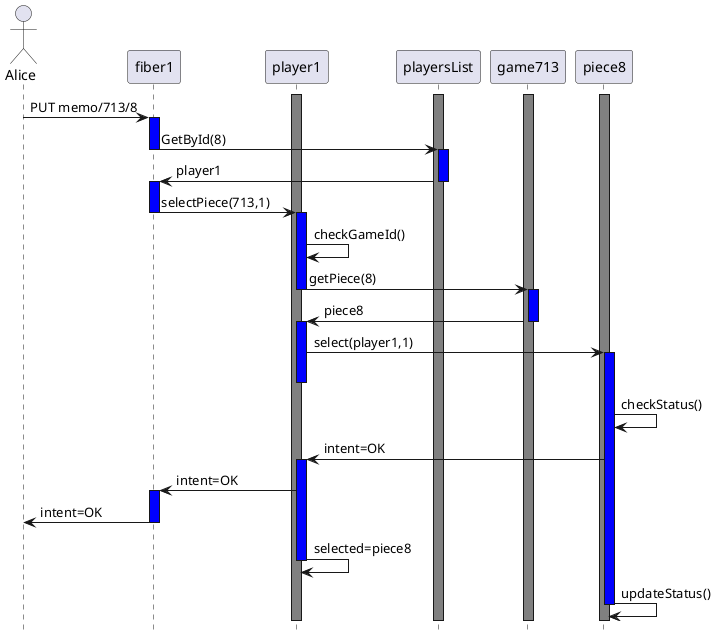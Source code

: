 @startuml uc_select_ok
hide footbox

actor Alice
participant fiber1
participant player1
participant playersList
participant game713
participant piece8

activate playersList #gray
activate player1 #gray
activate game713 #gray
activate piece8 #gray

Alice -> fiber1 : PUT memo/713/8
activate fiber1 #blue
fiber1 -> playersList : GetById(8)
deactivate fiber1
activate playersList #blue

playersList -> fiber1 : player1
deactivate playersList
activate fiber1 #blue

fiber1 -> player1 : selectPiece(713,1)
deactivate fiber1
activate player1 #blue

player1 -> player1 : checkGameId()

player1 -> game713 : getPiece(8)
deactivate player1
activate game713 #blue

game713 -> player1 : piece8
deactivate game713
activate player1 #blue

player1 -> piece8 : select(player1,1)
activate piece8 #blue
deactivate player1

piece8 -> piece8 : checkStatus()

piece8 -> player1 : intent=OK
activate player1 #blue

player1 -> fiber1 : intent=OK
activate fiber1 #blue

fiber1 -> Alice : intent=OK
deactivate fiber1

player1 -> player1 : selected=piece8
deactivate player1

piece8 -> piece8 : updateStatus()
deactivate piece8
@enduml

@startuml uc_select_collide
hide footbox

actor Alice
participant fiber1
participant player1
participant playersList
participant game713
participant piece8
participant player2
participant fiber2
actor Bob

activate playersList #gray
activate player1 #gray
activate game713 #gray
activate piece8 #gray
activate player2 #gray

Alice -> fiber1 : PUT memo/713/8
activate fiber1 #blue
fiber1 -> playersList : GetById(1)
deactivate fiber1
activate playersList #blue

Bob -> fiber2 : PUT memo/713/8
activate fiber2 #red
fiber2 -> playersList : GetById(2)
deactivate fiber2
playersList -> fiber1 : player1
deactivate playersList
activate fiber1 #blue

playersList -> playersList : <-
activate playersList #red
playersList -> fiber2 : player2
deactivate playersList
activate fiber2 #red

fiber1 -> player1 : selectPiece(713,1)
deactivate fiber1
activate player1 #blue

fiber2 -> player2 : selectPiece(713,1)
deactivate fiber2
activate player2 #red

player1 -> player1 : checkGameId()
player2 -> player2 : checkGameId()

player1 -> game713 : getPiece(8)
deactivate player1
activate game713 #blue

player2 -> game713 : getPiece(8)
deactivate player2

game713 -> player1 : piece8
deactivate game713
activate player1 #blue

game713 -> game713 : <-
activate game713 #red
game713 -> player2 : piece8
deactivate game713
activate player2 #red

player1 -> piece8 : select(player1,1)
activate piece8 #blue
deactivate player1
player2 -> piece8 : select(player2,2)
deactivate player2
piece8 -> piece8 : checkStatus()
piece8 -> player1 : intent=OK
activate player1 #blue
player1 -> fiber1 : intent=OK
activate fiber1 #blue
fiber1 -> Alice : intent=OK
deactivate fiber1

player1 -> player1 : selected=piece8
deactivate player1
piece8 -> piece8 : updateStatus()
deactivate piece8

piece8 -> piece8 : <-

activate piece8 #red
piece8 -> piece8 : checkStatus()
piece8 -> player2 : intent=BLOCKED
activate player2 #red
deactivate piece8
player2 -> fiber2 : intent=BLOCKED
deactivate player2
activate fiber2 #red
fiber2 -> Bob : intent=BLOCKED
deactivate fiber2



@enduml